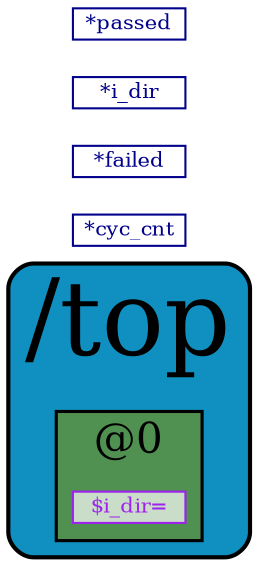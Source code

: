 // Generated by SandPiper(TM) 1.9-2018/02/11-beta from Redwood EDA.
// (Installed here: /home/devel/SandPiper_1.9-2018_02_11-beta_distro.)
// Redwood EDA does not claim intellectual property rights to this file and provides no warranty regarding its correctness or quality.


// Transaction Flow Graph:

strict digraph "top.tlv" {
   graph [layout = dot, rankdir = "LR", outputorder = edgesfirst, splines = ortho];
   node [layer = 4, shape = star, height = 0.02, style = filled, fontsize = 10, fontcolor = "purple", color = "purple", fillcolor = "#ffffffb0", penwidth = 1.0, margin = "0.03,0.03"];
   edge [layer = 3, weight = 4, penwidth = 1.5, color = "purple", fontcolor = "#00D000", labelfontcolor = "purple"];
   subgraph "cluster." {
      fillcolor = "#1090c0"
      style = "filled,rounded"
      penwidth = 2.0
      fontsize = 50
      tooltip = "/top"
      id = "id0{logical_entity=#Q##Q#}"
      label = "/top"
      subgraph "cluster.stage0" {
         "$i_dir@0" [fillcolor = "#ffffffb0", shape = box, label = "$i_dir=", id = "id1{logical_entity=#Q#$i_dir#Q#}", tooltip = "$i_dir = *i_dir;"];
      }
      subgraph "cluster.stage0" {
         style = "filled"
         fontsize = 20
         penwidth = 1.5
         label = "@0"
         id = "id2{logical_entity=#Q#|none@0#Q#}"
         tooltip = "@0"
         fillcolor = "#509050"
      }
      subgraph "cluster.|none" {
         fillcolor = "orange"
         style = "filled,rounded"
         penwidth = 2.5
         fontsize = 50
         tooltip = "|none"
         id = "id3{logical_entity=#Q#|none#Q#}"
         label = "|none"
      }
   }

"*cyc_cnt" [shape = box, color = "#00008b", fontcolor = "#00008b", fillcolor = white];
"*failed" [shape = box, color = "#00008b", fontcolor = "#00008b", fillcolor = white];
"*i_dir" [shape = box, color = "#00008b", fontcolor = "#00008b", fillcolor = white];
"*passed" [shape = box, color = "#00008b", fontcolor = "#00008b", fillcolor = white];

}